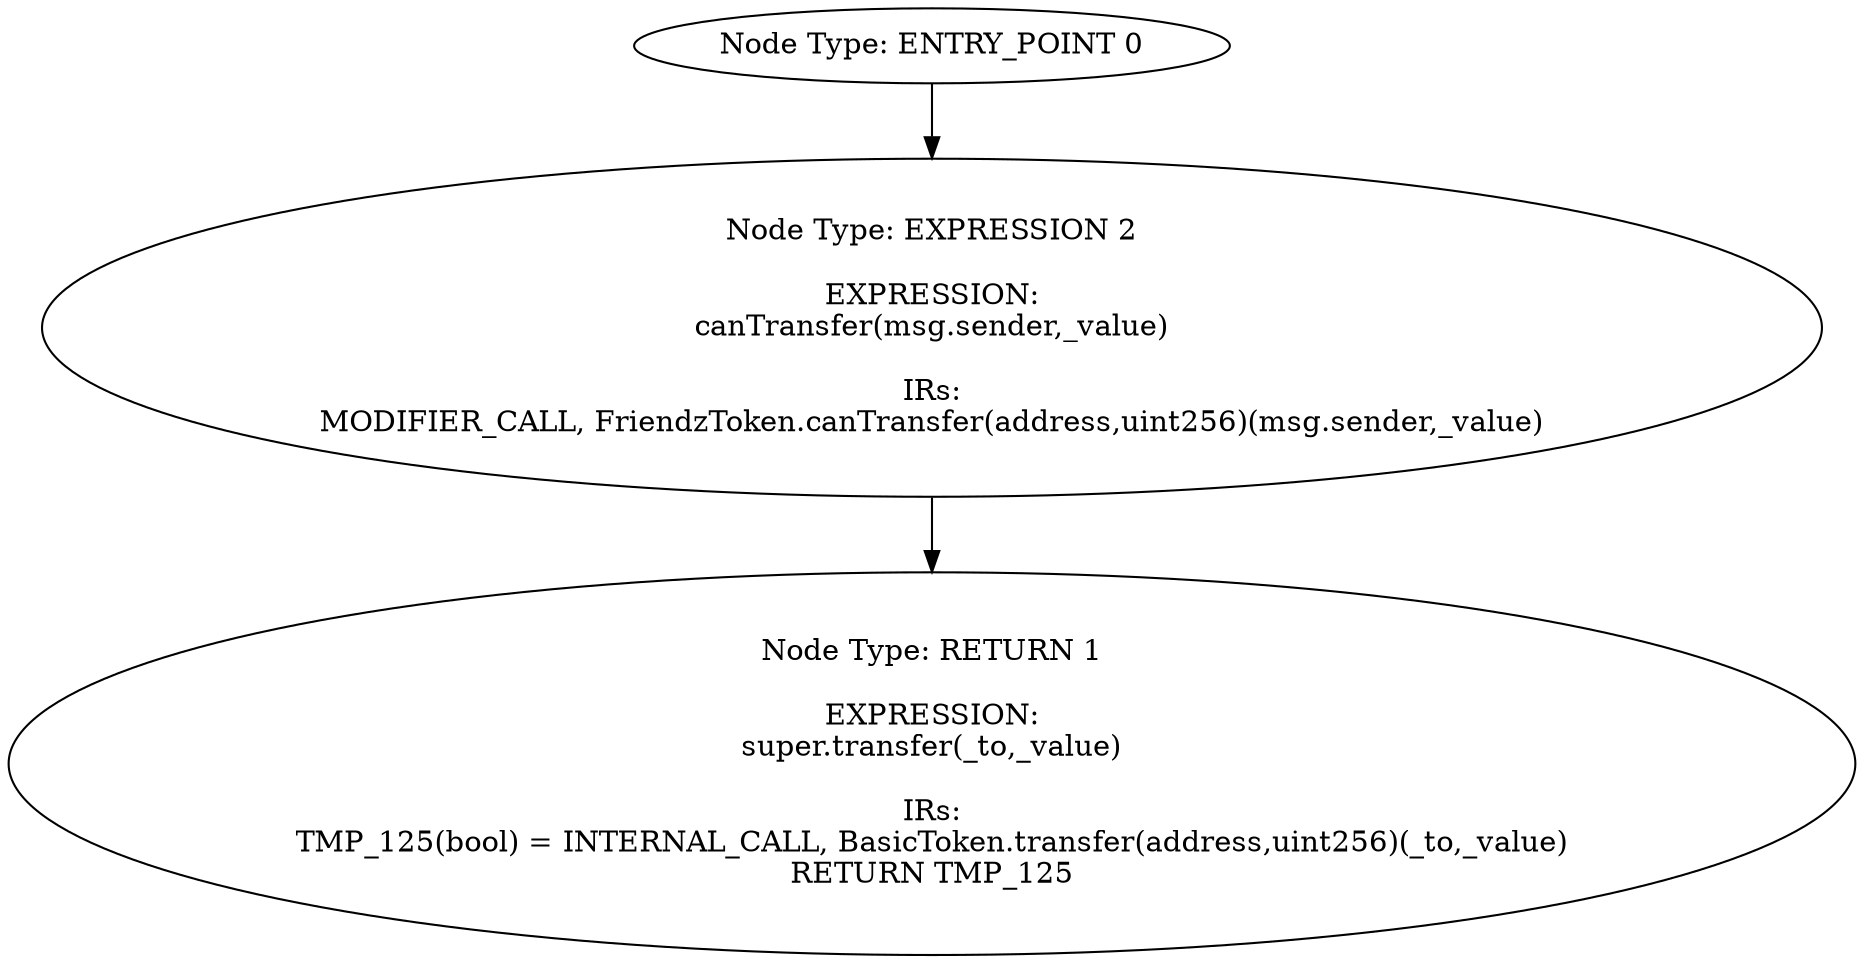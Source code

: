 digraph{
0[label="Node Type: ENTRY_POINT 0
"];
0->2;
1[label="Node Type: RETURN 1

EXPRESSION:
super.transfer(_to,_value)

IRs:
TMP_125(bool) = INTERNAL_CALL, BasicToken.transfer(address,uint256)(_to,_value)
RETURN TMP_125"];
2[label="Node Type: EXPRESSION 2

EXPRESSION:
canTransfer(msg.sender,_value)

IRs:
MODIFIER_CALL, FriendzToken.canTransfer(address,uint256)(msg.sender,_value)"];
2->1;
}
